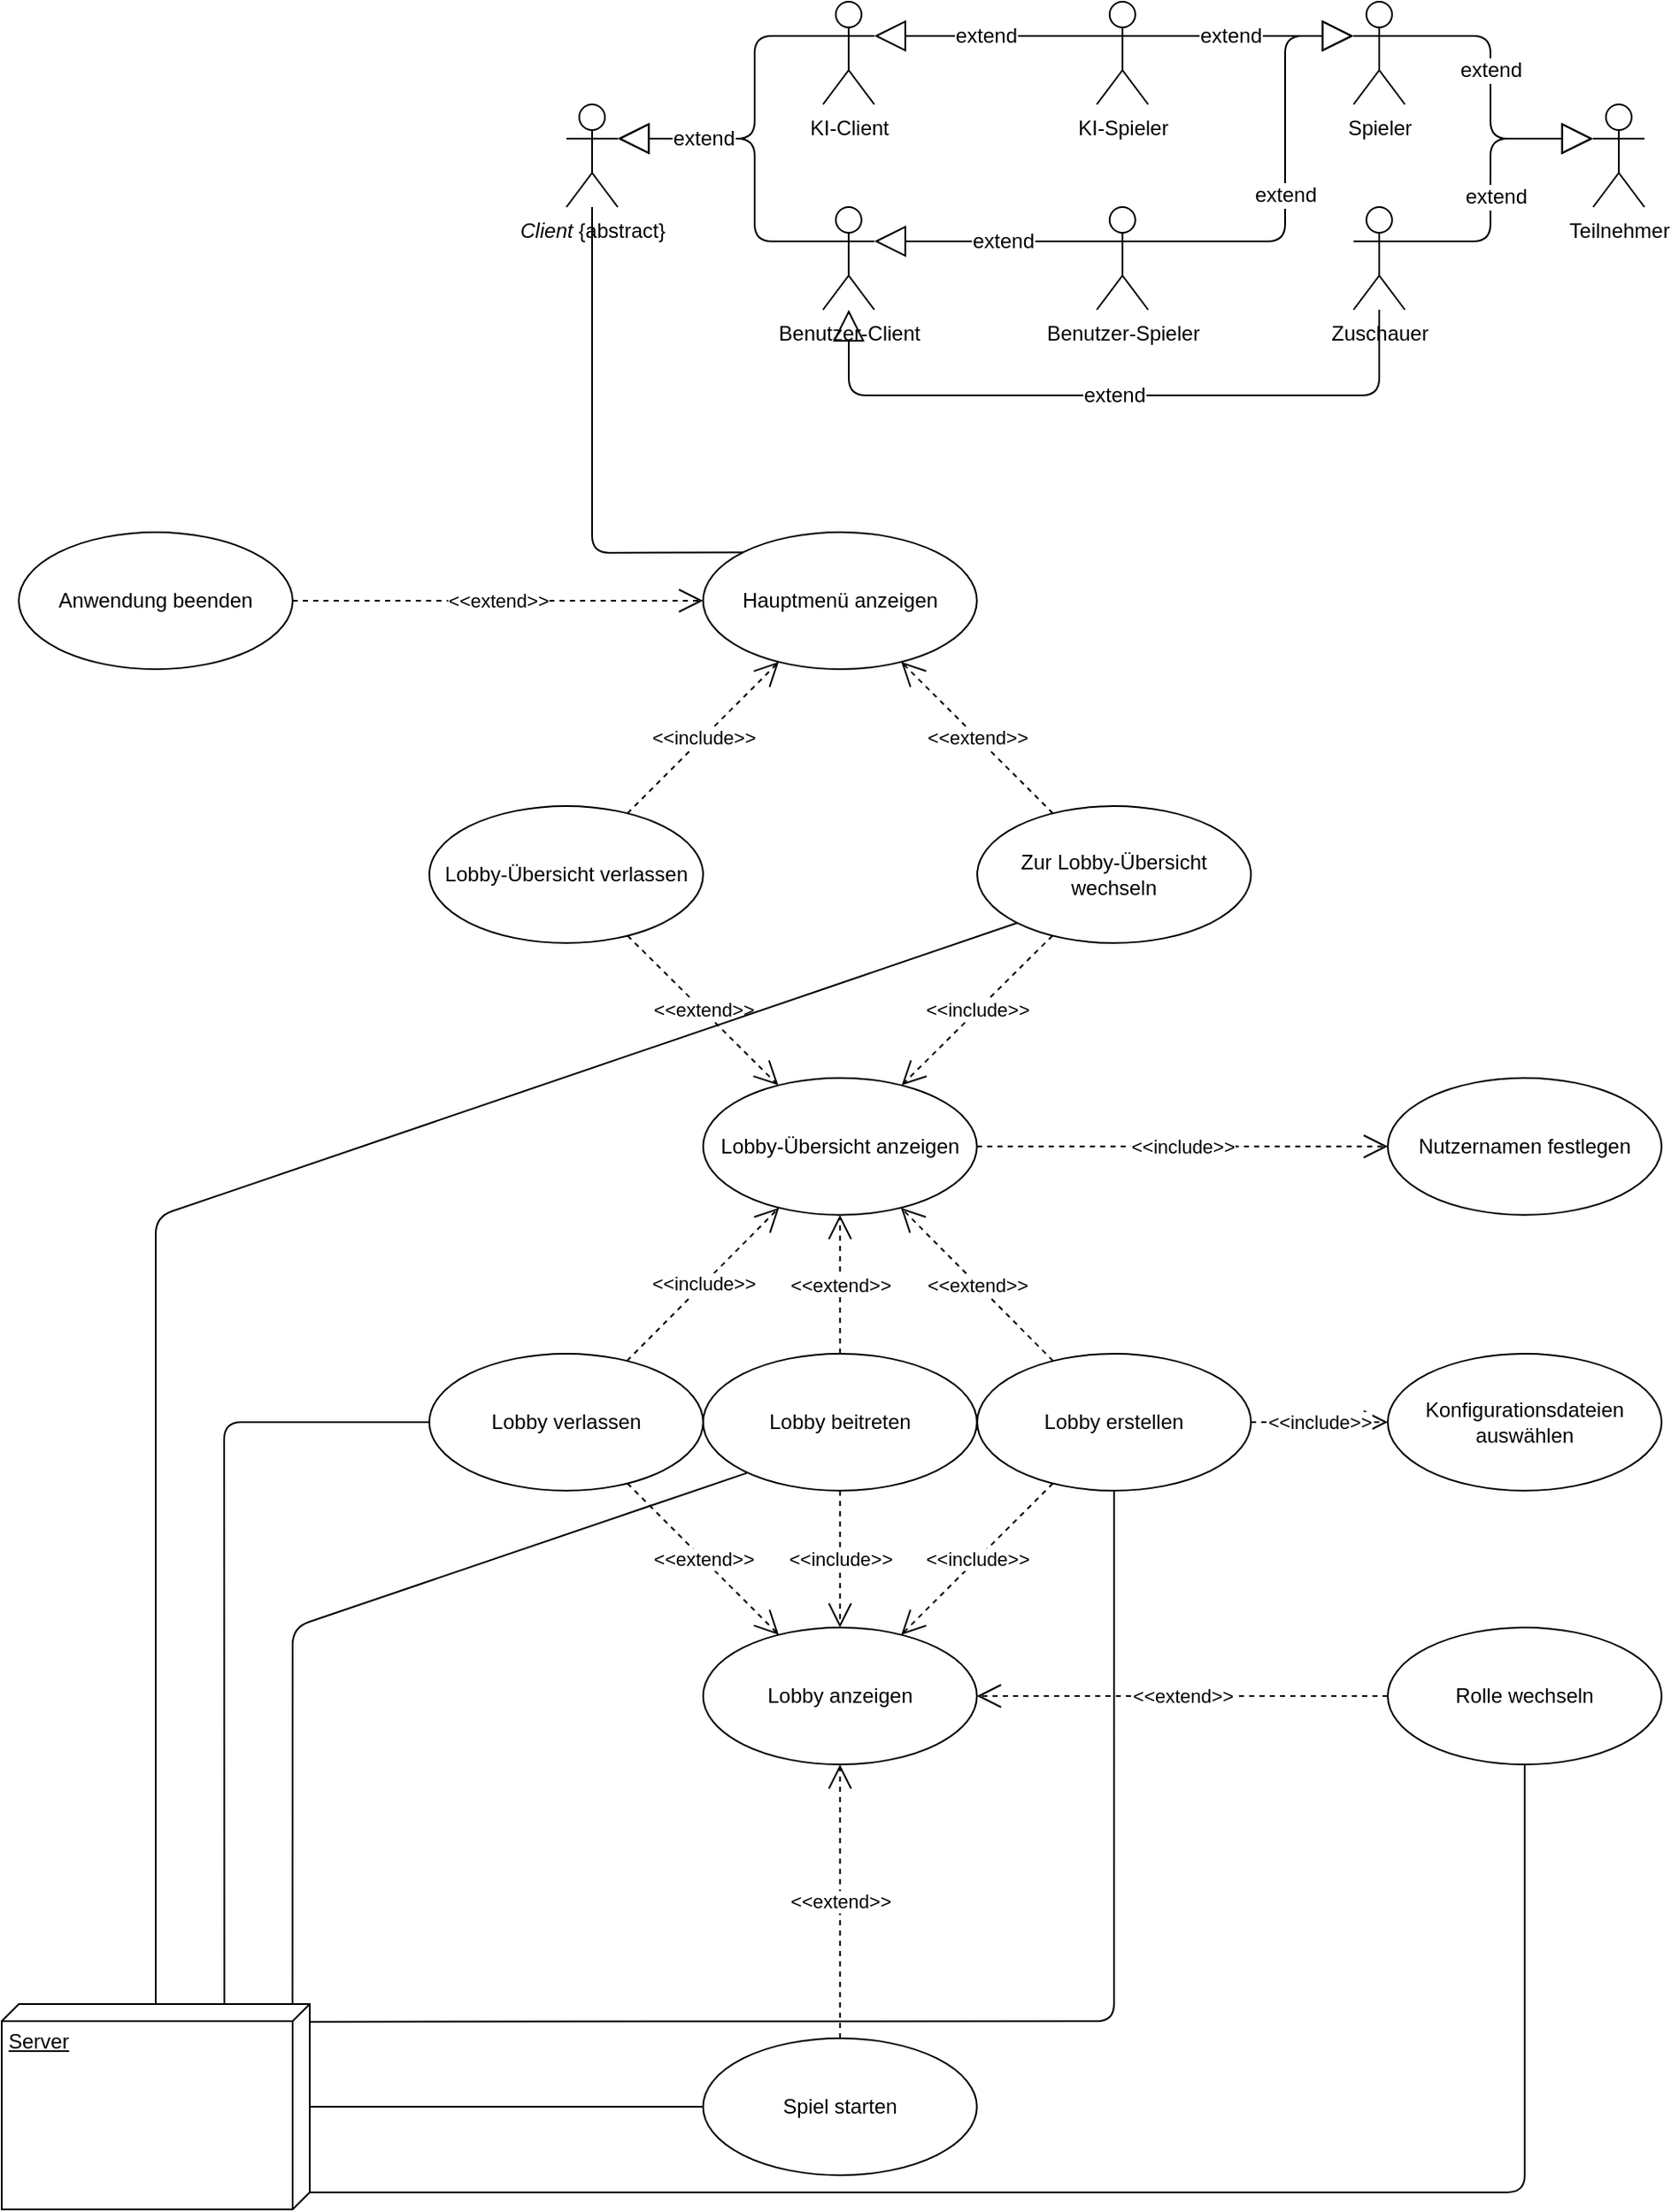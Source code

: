 <mxfile version="12.4.3" type="device" pages="1"><diagram id="fNcNz7ScYsNSBGG_HcG-" name="Page-1"><mxGraphModel dx="3373" dy="2147" grid="1" gridSize="10" guides="1" tooltips="1" connect="1" arrows="1" fold="1" page="1" pageScale="1" pageWidth="850" pageHeight="1100" math="0" shadow="0"><root><mxCell id="0"/><mxCell id="1" parent="0"/><mxCell id="KA-g2YrS0aApRsHf4mb1-10" value="" style="endArrow=block;endSize=16;endFill=0;html=1;edgeStyle=orthogonalEdgeStyle;" parent="1" source="KA-g2YrS0aApRsHf4mb1-8" target="KA-g2YrS0aApRsHf4mb1-3" edge="1"><mxGeometry width="160" relative="1" as="geometry"><mxPoint x="-510.06" y="-560" as="sourcePoint"/><mxPoint x="-725.06" y="-500" as="targetPoint"/><Array as="points"><mxPoint x="-510" y="-490"/><mxPoint x="-510" y="-490"/></Array></mxGeometry></mxCell><mxCell id="D1P619oEEQoJISSSELSz-12" value="extend" style="text;html=1;align=center;verticalAlign=middle;resizable=0;points=[];;labelBackgroundColor=#ffffff;" parent="KA-g2YrS0aApRsHf4mb1-10" vertex="1" connectable="0"><mxGeometry x="-0.155" y="3" relative="1" as="geometry"><mxPoint x="0.06" y="-3" as="offset"/></mxGeometry></mxCell><mxCell id="KA-g2YrS0aApRsHf4mb1-5" value="" style="endArrow=block;endSize=16;endFill=0;html=1;edgeStyle=orthogonalEdgeStyle;" parent="1" source="KA-g2YrS0aApRsHf4mb1-3" target="KA-g2YrS0aApRsHf4mb1-1" edge="1"><mxGeometry width="160" relative="1" as="geometry"><mxPoint x="-575.06" y="-460" as="sourcePoint"/><mxPoint x="-790.06" y="-400" as="targetPoint"/><Array as="points"><mxPoint x="-690" y="-490"/><mxPoint x="-690" y="-550"/></Array></mxGeometry></mxCell><mxCell id="SJYXj0TcuxG5FB5g0QER-52" value="Server" style="verticalAlign=top;align=left;spacingTop=8;spacingLeft=2;spacingRight=12;shape=cube;size=10;direction=south;fontStyle=4;html=1;" parent="1" vertex="1"><mxGeometry x="-1130" y="540" width="180" height="120" as="geometry"/></mxCell><mxCell id="wR9OLJGR2vvWVQkZzI70-1" value="Lobby erstellen" style="ellipse;whiteSpace=wrap;html=1;" parent="1" vertex="1"><mxGeometry x="-559.94" y="160" width="160" height="80" as="geometry"/></mxCell><mxCell id="wR9OLJGR2vvWVQkZzI70-2" value="Hauptmenü anzeigen" style="ellipse;whiteSpace=wrap;html=1;" parent="1" vertex="1"><mxGeometry x="-720.12" y="-320" width="160" height="80" as="geometry"/></mxCell><mxCell id="wR9OLJGR2vvWVQkZzI70-4" value="Lobby-Übersicht anzeigen" style="ellipse;whiteSpace=wrap;html=1;" parent="1" vertex="1"><mxGeometry x="-720.12" y="-1.12" width="160" height="80" as="geometry"/></mxCell><mxCell id="wR9OLJGR2vvWVQkZzI70-5" value="Lobby anzeigen" style="ellipse;whiteSpace=wrap;html=1;" parent="1" vertex="1"><mxGeometry x="-720.12" y="320" width="160" height="80" as="geometry"/></mxCell><mxCell id="wR9OLJGR2vvWVQkZzI70-6" value="Lobby beitreten" style="ellipse;whiteSpace=wrap;html=1;" parent="1" vertex="1"><mxGeometry x="-720.12" y="160" width="160" height="80" as="geometry"/></mxCell><mxCell id="wR9OLJGR2vvWVQkZzI70-7" value="&amp;lt;&amp;lt;include&amp;gt;&amp;gt;" style="endArrow=open;endSize=12;dashed=1;html=1;" parent="1" source="wR9OLJGR2vvWVQkZzI70-1" target="wR9OLJGR2vvWVQkZzI70-5" edge="1"><mxGeometry width="160" relative="1" as="geometry"><mxPoint x="-670" y="620" as="sourcePoint"/><mxPoint x="-510" y="620" as="targetPoint"/></mxGeometry></mxCell><mxCell id="wR9OLJGR2vvWVQkZzI70-8" value="&amp;lt;&amp;lt;include&amp;gt;&amp;gt;" style="endArrow=open;endSize=12;dashed=1;html=1;" parent="1" source="wR9OLJGR2vvWVQkZzI70-6" target="wR9OLJGR2vvWVQkZzI70-5" edge="1"><mxGeometry width="160" relative="1" as="geometry"><mxPoint x="-678.684" y="533.116" as="sourcePoint"/><mxPoint x="-601.335" y="511.867" as="targetPoint"/></mxGeometry></mxCell><mxCell id="wR9OLJGR2vvWVQkZzI70-9" value="Lobby verlassen" style="ellipse;whiteSpace=wrap;html=1;" parent="1" vertex="1"><mxGeometry x="-880.12" y="160" width="160" height="80" as="geometry"/></mxCell><mxCell id="wR9OLJGR2vvWVQkZzI70-11" value="&amp;lt;&amp;lt;extend&amp;gt;&amp;gt;" style="endArrow=open;endSize=12;dashed=1;html=1;" parent="1" source="wR9OLJGR2vvWVQkZzI70-9" target="wR9OLJGR2vvWVQkZzI70-5" edge="1"><mxGeometry width="160" relative="1" as="geometry"><mxPoint x="-520.004" y="814.996" as="sourcePoint"/><mxPoint x="-332.478" y="782.638" as="targetPoint"/></mxGeometry></mxCell><mxCell id="wR9OLJGR2vvWVQkZzI70-12" value="&amp;lt;&amp;lt;include&amp;gt;&amp;gt;" style="endArrow=open;endSize=12;dashed=1;html=1;" parent="1" source="wR9OLJGR2vvWVQkZzI70-9" target="wR9OLJGR2vvWVQkZzI70-4" edge="1"><mxGeometry width="160" relative="1" as="geometry"><mxPoint x="69.996" y="-107.644" as="sourcePoint"/><mxPoint x="257.522" y="-140.002" as="targetPoint"/></mxGeometry></mxCell><mxCell id="wR9OLJGR2vvWVQkZzI70-13" value="Lobby-Übersicht verlassen" style="ellipse;whiteSpace=wrap;html=1;" parent="1" vertex="1"><mxGeometry x="-880.12" y="-160" width="160" height="80" as="geometry"/></mxCell><mxCell id="wR9OLJGR2vvWVQkZzI70-14" value="&amp;lt;&amp;lt;include&amp;gt;&amp;gt;" style="endArrow=open;endSize=12;dashed=1;html=1;" parent="1" source="wR9OLJGR2vvWVQkZzI70-13" target="wR9OLJGR2vvWVQkZzI70-2" edge="1"><mxGeometry width="160" relative="1" as="geometry"><mxPoint x="-817.827" y="-48.186" as="sourcePoint"/><mxPoint x="-940.001" y="-139.998" as="targetPoint"/></mxGeometry></mxCell><mxCell id="wR9OLJGR2vvWVQkZzI70-15" value="&amp;lt;&amp;lt;extend&amp;gt;&amp;gt;" style="endArrow=open;endSize=12;dashed=1;html=1;" parent="1" source="wR9OLJGR2vvWVQkZzI70-13" target="wR9OLJGR2vvWVQkZzI70-4" edge="1"><mxGeometry width="160" relative="1" as="geometry"><mxPoint x="-820" y="110" as="sourcePoint"/><mxPoint x="-990" y="110" as="targetPoint"/></mxGeometry></mxCell><mxCell id="wR9OLJGR2vvWVQkZzI70-16" value="Anwendung beenden" style="ellipse;whiteSpace=wrap;html=1;" parent="1" vertex="1"><mxGeometry x="-1120" y="-320" width="160" height="80" as="geometry"/></mxCell><mxCell id="wR9OLJGR2vvWVQkZzI70-17" value="&amp;lt;&amp;lt;extend&amp;gt;&amp;gt;" style="endArrow=open;endSize=12;dashed=1;html=1;" parent="1" source="wR9OLJGR2vvWVQkZzI70-16" target="wR9OLJGR2vvWVQkZzI70-2" edge="1"><mxGeometry width="160" relative="1" as="geometry"><mxPoint x="-1279.999" y="-430.001" as="sourcePoint"/><mxPoint x="-1208.864" y="-307.25" as="targetPoint"/></mxGeometry></mxCell><mxCell id="wR9OLJGR2vvWVQkZzI70-18" value="Spiel starten" style="ellipse;whiteSpace=wrap;html=1;" parent="1" vertex="1"><mxGeometry x="-720.12" y="560" width="160" height="80" as="geometry"/></mxCell><mxCell id="wR9OLJGR2vvWVQkZzI70-19" value="&amp;lt;&amp;lt;extend&amp;gt;&amp;gt;" style="endArrow=open;endSize=12;dashed=1;html=1;" parent="1" source="wR9OLJGR2vvWVQkZzI70-18" target="wR9OLJGR2vvWVQkZzI70-5" edge="1"><mxGeometry width="160" relative="1" as="geometry"><mxPoint x="-240" y="735" as="sourcePoint"/><mxPoint x="-410" y="735" as="targetPoint"/></mxGeometry></mxCell><mxCell id="wR9OLJGR2vvWVQkZzI70-20" value="Rolle wechseln" style="ellipse;whiteSpace=wrap;html=1;" parent="1" vertex="1"><mxGeometry x="-320" y="320" width="160" height="80" as="geometry"/></mxCell><mxCell id="wR9OLJGR2vvWVQkZzI70-21" value="&amp;lt;&amp;lt;extend&amp;gt;&amp;gt;" style="endArrow=open;endSize=12;dashed=1;html=1;" parent="1" source="wR9OLJGR2vvWVQkZzI70-20" target="wR9OLJGR2vvWVQkZzI70-5" edge="1"><mxGeometry width="160" relative="1" as="geometry"><mxPoint x="-471.999" y="888.842" as="sourcePoint"/><mxPoint x="-535.999" y="814.997" as="targetPoint"/></mxGeometry></mxCell><mxCell id="wR9OLJGR2vvWVQkZzI70-22" value="Konfigurationsdateien auswählen" style="ellipse;whiteSpace=wrap;html=1;" parent="1" vertex="1"><mxGeometry x="-320" y="160" width="160" height="80" as="geometry"/></mxCell><mxCell id="wR9OLJGR2vvWVQkZzI70-23" value="&amp;lt;&amp;lt;include&amp;gt;&amp;gt;" style="endArrow=open;endSize=12;dashed=1;html=1;" parent="1" source="wR9OLJGR2vvWVQkZzI70-1" target="wR9OLJGR2vvWVQkZzI70-22" edge="1"><mxGeometry width="160" relative="1" as="geometry"><mxPoint x="-870" y="678.62" as="sourcePoint"/><mxPoint x="-646.198" y="574.998" as="targetPoint"/></mxGeometry></mxCell><mxCell id="wR9OLJGR2vvWVQkZzI70-24" value="Nutzernamen festlegen" style="ellipse;whiteSpace=wrap;html=1;" parent="1" vertex="1"><mxGeometry x="-320.0" y="-1.12" width="160" height="80" as="geometry"/></mxCell><mxCell id="wR9OLJGR2vvWVQkZzI70-25" value="&amp;lt;&amp;lt;include&amp;gt;&amp;gt;" style="endArrow=open;endSize=12;dashed=1;html=1;" parent="1" source="wR9OLJGR2vvWVQkZzI70-4" target="wR9OLJGR2vvWVQkZzI70-24" edge="1"><mxGeometry width="160" relative="1" as="geometry"><mxPoint x="-712" y="420" as="sourcePoint"/><mxPoint x="-712" y="230" as="targetPoint"/></mxGeometry></mxCell><mxCell id="wR9OLJGR2vvWVQkZzI70-26" value="Zur Lobby-Übersicht wechseln" style="ellipse;whiteSpace=wrap;html=1;" parent="1" vertex="1"><mxGeometry x="-559.94" y="-160" width="160" height="80" as="geometry"/></mxCell><mxCell id="wR9OLJGR2vvWVQkZzI70-27" value="&amp;lt;&amp;lt;extend&amp;gt;&amp;gt;" style="endArrow=open;endSize=12;dashed=1;html=1;" parent="1" source="wR9OLJGR2vvWVQkZzI70-26" target="wR9OLJGR2vvWVQkZzI70-2" edge="1"><mxGeometry width="160" relative="1" as="geometry"><mxPoint x="-1040" y="-65" as="sourcePoint"/><mxPoint x="-960" y="-160" as="targetPoint"/></mxGeometry></mxCell><mxCell id="wR9OLJGR2vvWVQkZzI70-28" value="&amp;lt;&amp;lt;include&amp;gt;&amp;gt;" style="endArrow=open;endSize=12;dashed=1;html=1;" parent="1" source="wR9OLJGR2vvWVQkZzI70-26" target="wR9OLJGR2vvWVQkZzI70-4" edge="1"><mxGeometry width="160" relative="1" as="geometry"><mxPoint x="-830" y="40" as="sourcePoint"/><mxPoint x="-950" y="40" as="targetPoint"/></mxGeometry></mxCell><mxCell id="wR9OLJGR2vvWVQkZzI70-29" value="&amp;lt;&amp;lt;extend&amp;gt;&amp;gt;" style="endArrow=open;endSize=12;dashed=1;html=1;" parent="1" source="wR9OLJGR2vvWVQkZzI70-1" target="wR9OLJGR2vvWVQkZzI70-4" edge="1"><mxGeometry width="160" relative="1" as="geometry"><mxPoint x="-454.786" y="-80.15" as="sourcePoint"/><mxPoint x="-385.22" y="-169.85" as="targetPoint"/></mxGeometry></mxCell><mxCell id="wR9OLJGR2vvWVQkZzI70-30" value="&amp;lt;&amp;lt;extend&amp;gt;&amp;gt;" style="endArrow=open;endSize=12;dashed=1;html=1;" parent="1" source="wR9OLJGR2vvWVQkZzI70-6" target="wR9OLJGR2vvWVQkZzI70-4" edge="1"><mxGeometry width="160" relative="1" as="geometry"><mxPoint x="70.004" y="-110.3" as="sourcePoint"/><mxPoint x="139.57" y="-200.0" as="targetPoint"/></mxGeometry></mxCell><mxCell id="KA-g2YrS0aApRsHf4mb1-1" value="&lt;i&gt;Client&lt;/i&gt; {abstract}" style="shape=umlActor;verticalLabelPosition=bottom;labelBackgroundColor=#ffffff;verticalAlign=top;html=1;outlineConnect=0;" parent="1" vertex="1"><mxGeometry x="-800" y="-570" width="30" height="60" as="geometry"/></mxCell><mxCell id="KA-g2YrS0aApRsHf4mb1-2" value="KI-Client" style="shape=umlActor;verticalLabelPosition=bottom;labelBackgroundColor=#ffffff;verticalAlign=top;html=1;outlineConnect=0;" parent="1" vertex="1"><mxGeometry x="-650.06" y="-630" width="30" height="60" as="geometry"/></mxCell><mxCell id="KA-g2YrS0aApRsHf4mb1-3" value="Benutzer-Client" style="shape=umlActor;verticalLabelPosition=bottom;labelBackgroundColor=#ffffff;verticalAlign=top;html=1;outlineConnect=0;" parent="1" vertex="1"><mxGeometry x="-650.06" y="-510" width="30" height="60" as="geometry"/></mxCell><mxCell id="KA-g2YrS0aApRsHf4mb1-4" value="&lt;font style=&quot;font-size: 12px&quot;&gt;extend&lt;/font&gt;" style="endArrow=block;endSize=16;endFill=0;html=1;edgeStyle=orthogonalEdgeStyle;" parent="1" source="KA-g2YrS0aApRsHf4mb1-2" target="KA-g2YrS0aApRsHf4mb1-1" edge="1"><mxGeometry x="0.445" width="160" relative="1" as="geometry"><mxPoint x="-620.06" y="-410" as="sourcePoint"/><mxPoint x="-620.06" y="-730" as="targetPoint"/><Array as="points"><mxPoint x="-690" y="-610"/><mxPoint x="-690" y="-550"/></Array><mxPoint as="offset"/></mxGeometry></mxCell><mxCell id="KA-g2YrS0aApRsHf4mb1-6" value="KI-Spieler" style="shape=umlActor;verticalLabelPosition=bottom;labelBackgroundColor=#ffffff;verticalAlign=top;html=1;outlineConnect=0;" parent="1" vertex="1"><mxGeometry x="-490.06" y="-630" width="30" height="60" as="geometry"/></mxCell><mxCell id="KA-g2YrS0aApRsHf4mb1-7" value="Teilnehmer" style="shape=umlActor;verticalLabelPosition=bottom;labelBackgroundColor=#ffffff;verticalAlign=top;html=1;outlineConnect=0;" parent="1" vertex="1"><mxGeometry x="-200.0" y="-570" width="30" height="60" as="geometry"/></mxCell><mxCell id="KA-g2YrS0aApRsHf4mb1-8" value="Benutzer-Spieler" style="shape=umlActor;verticalLabelPosition=bottom;labelBackgroundColor=#ffffff;verticalAlign=top;html=1;outlineConnect=0;" parent="1" vertex="1"><mxGeometry x="-490.06" y="-510" width="30" height="60" as="geometry"/></mxCell><mxCell id="KA-g2YrS0aApRsHf4mb1-9" value="Zuschauer" style="shape=umlActor;verticalLabelPosition=bottom;labelBackgroundColor=#ffffff;verticalAlign=top;html=1;outlineConnect=0;" parent="1" vertex="1"><mxGeometry x="-340.0" y="-510" width="30" height="60" as="geometry"/></mxCell><mxCell id="KA-g2YrS0aApRsHf4mb1-11" value="&lt;font style=&quot;font-size: 12px&quot;&gt;extend&lt;/font&gt;" style="endArrow=block;endSize=16;endFill=0;html=1;edgeStyle=orthogonalEdgeStyle;" parent="1" source="KA-g2YrS0aApRsHf4mb1-9" target="KA-g2YrS0aApRsHf4mb1-3" edge="1"><mxGeometry width="160" relative="1" as="geometry"><mxPoint x="-500.06" y="-550" as="sourcePoint"/><mxPoint x="-715.06" y="-490" as="targetPoint"/><Array as="points"><mxPoint x="-325.0" y="-400"/><mxPoint x="-635" y="-400"/></Array></mxGeometry></mxCell><mxCell id="KA-g2YrS0aApRsHf4mb1-12" value="&lt;font style=&quot;font-size: 12px&quot;&gt;extend&lt;/font&gt;" style="endArrow=block;endSize=16;endFill=0;html=1;edgeStyle=orthogonalEdgeStyle;" parent="1" source="KA-g2YrS0aApRsHf4mb1-6" target="KA-g2YrS0aApRsHf4mb1-2" edge="1"><mxGeometry width="160" relative="1" as="geometry"><mxPoint x="-490.06" y="-540" as="sourcePoint"/><mxPoint x="-705.06" y="-480" as="targetPoint"/><Array as="points"><mxPoint x="-530" y="-610"/><mxPoint x="-530" y="-610"/></Array></mxGeometry></mxCell><mxCell id="KA-g2YrS0aApRsHf4mb1-13" value="" style="endArrow=block;endSize=16;endFill=0;html=1;edgeStyle=orthogonalEdgeStyle;" parent="1" source="KA-g2YrS0aApRsHf4mb1-8" target="D1P619oEEQoJISSSELSz-1" edge="1"><mxGeometry width="160" relative="1" as="geometry"><mxPoint x="-80.06" y="-340" as="sourcePoint"/><mxPoint x="-250.06" y="-350" as="targetPoint"/><Array as="points"><mxPoint x="-380.0" y="-490"/><mxPoint x="-380.0" y="-610"/></Array></mxGeometry></mxCell><mxCell id="D1P619oEEQoJISSSELSz-6" value="extend" style="text;html=1;align=center;verticalAlign=middle;resizable=0;points=[];;labelBackgroundColor=#ffffff;" parent="KA-g2YrS0aApRsHf4mb1-13" vertex="1" connectable="0"><mxGeometry x="-0.11" relative="1" as="geometry"><mxPoint as="offset"/></mxGeometry></mxCell><mxCell id="KA-g2YrS0aApRsHf4mb1-14" value="" style="endArrow=block;endSize=16;endFill=0;html=1;edgeStyle=orthogonalEdgeStyle;" parent="1" source="KA-g2YrS0aApRsHf4mb1-9" target="KA-g2YrS0aApRsHf4mb1-7" edge="1"><mxGeometry width="160" relative="1" as="geometry"><mxPoint x="-80.06" y="-670" as="sourcePoint"/><mxPoint x="-250.06" y="-430" as="targetPoint"/><Array as="points"><mxPoint x="-260.0" y="-490"/><mxPoint x="-260.0" y="-550"/></Array></mxGeometry></mxCell><mxCell id="D1P619oEEQoJISSSELSz-7" value="extend" style="text;html=1;align=center;verticalAlign=middle;resizable=0;points=[];;labelBackgroundColor=#ffffff;" parent="KA-g2YrS0aApRsHf4mb1-14" vertex="1" connectable="0"><mxGeometry x="0.092" y="-3" relative="1" as="geometry"><mxPoint y="17" as="offset"/></mxGeometry></mxCell><mxCell id="KA-g2YrS0aApRsHf4mb1-15" value="&lt;font style=&quot;font-size: 12px&quot;&gt;extend&lt;/font&gt;" style="endArrow=block;endSize=16;endFill=0;html=1;edgeStyle=orthogonalEdgeStyle;" parent="1" source="KA-g2YrS0aApRsHf4mb1-6" target="D1P619oEEQoJISSSELSz-1" edge="1"><mxGeometry x="-0.2" width="160" relative="1" as="geometry"><mxPoint x="149.94" y="-410" as="sourcePoint"/><mxPoint x="-315.06" y="-630" as="targetPoint"/><Array as="points"><mxPoint x="-450.0" y="-610"/><mxPoint x="-450.0" y="-610"/></Array><mxPoint as="offset"/></mxGeometry></mxCell><mxCell id="D1P619oEEQoJISSSELSz-5" style="edgeStyle=orthogonalEdgeStyle;rounded=1;orthogonalLoop=1;jettySize=auto;html=1;endArrow=block;endFill=0;endSize=16;" parent="1" source="D1P619oEEQoJISSSELSz-1" target="KA-g2YrS0aApRsHf4mb1-7" edge="1"><mxGeometry relative="1" as="geometry"><mxPoint x="-210.0" y="-630" as="sourcePoint"/><mxPoint x="-260.0" y="-670" as="targetPoint"/><Array as="points"><mxPoint x="-260.0" y="-610"/><mxPoint x="-260.0" y="-550"/></Array></mxGeometry></mxCell><mxCell id="D1P619oEEQoJISSSELSz-8" value="extend" style="text;html=1;align=center;verticalAlign=middle;resizable=0;points=[];;labelBackgroundColor=#ffffff;" parent="D1P619oEEQoJISSSELSz-5" vertex="1" connectable="0"><mxGeometry x="-0.391" y="-8" relative="1" as="geometry"><mxPoint x="8" y="18" as="offset"/></mxGeometry></mxCell><mxCell id="D1P619oEEQoJISSSELSz-1" value="Spieler" style="shape=umlActor;verticalLabelPosition=bottom;labelBackgroundColor=#ffffff;verticalAlign=top;html=1;outlineConnect=0;" parent="1" vertex="1"><mxGeometry x="-340.0" y="-630" width="30" height="60" as="geometry"/></mxCell><mxCell id="h4E_hmJslGG6XtgoR09G-1" value="" style="endArrow=none;html=1;exitX=0;exitY=0;exitDx=0;exitDy=0;" parent="1" source="wR9OLJGR2vvWVQkZzI70-2" target="KA-g2YrS0aApRsHf4mb1-1" edge="1"><mxGeometry width="50" height="50" relative="1" as="geometry"><mxPoint x="-900.06" y="-420" as="sourcePoint"/><mxPoint x="-850.06" y="-470" as="targetPoint"/><Array as="points"><mxPoint x="-785" y="-308"/></Array></mxGeometry></mxCell><mxCell id="h4E_hmJslGG6XtgoR09G-3" value="" style="endArrow=none;html=1;exitX=0;exitY=1;exitDx=0;exitDy=0;" parent="1" source="wR9OLJGR2vvWVQkZzI70-26" edge="1"><mxGeometry width="50" height="50" relative="1" as="geometry"><mxPoint x="-1020" y="240" as="sourcePoint"/><mxPoint x="-1040" y="540" as="targetPoint"/><Array as="points"><mxPoint x="-1040" y="80"/></Array></mxGeometry></mxCell><mxCell id="h4E_hmJslGG6XtgoR09G-4" value="" style="endArrow=none;html=1;entryX=0;entryY=0.056;entryDx=0;entryDy=0;entryPerimeter=0;exitX=0.16;exitY=0.871;exitDx=0;exitDy=0;exitPerimeter=0;" parent="1" source="wR9OLJGR2vvWVQkZzI70-6" target="SJYXj0TcuxG5FB5g0QER-52" edge="1"><mxGeometry width="50" height="50" relative="1" as="geometry"><mxPoint x="-694" y="240" as="sourcePoint"/><mxPoint x="-970" y="490" as="targetPoint"/><Array as="points"><mxPoint x="-960" y="320"/></Array></mxGeometry></mxCell><mxCell id="h4E_hmJslGG6XtgoR09G-5" value="" style="endArrow=none;html=1;" parent="1" source="wR9OLJGR2vvWVQkZzI70-18" target="SJYXj0TcuxG5FB5g0QER-52" edge="1"><mxGeometry width="50" height="50" relative="1" as="geometry"><mxPoint x="-870" y="380" as="sourcePoint"/><mxPoint x="-1070" y="660" as="targetPoint"/></mxGeometry></mxCell><mxCell id="h4E_hmJslGG6XtgoR09G-6" value="" style="endArrow=none;html=1;exitX=0;exitY=0;exitDx=110.0;exitDy=0;exitPerimeter=0;" parent="1" source="SJYXj0TcuxG5FB5g0QER-52" target="wR9OLJGR2vvWVQkZzI70-20" edge="1"><mxGeometry width="50" height="50" relative="1" as="geometry"><mxPoint x="-1120" y="710" as="sourcePoint"/><mxPoint x="-1070" y="660" as="targetPoint"/><Array as="points"><mxPoint x="-240" y="650"/></Array></mxGeometry></mxCell><mxCell id="h4E_hmJslGG6XtgoR09G-7" value="" style="endArrow=none;html=1;exitX=0.086;exitY=0.002;exitDx=0;exitDy=0;exitPerimeter=0;" parent="1" source="SJYXj0TcuxG5FB5g0QER-52" target="wR9OLJGR2vvWVQkZzI70-1" edge="1"><mxGeometry width="50" height="50" relative="1" as="geometry"><mxPoint x="-920" y="520" as="sourcePoint"/><mxPoint x="-1070" y="660" as="targetPoint"/><Array as="points"><mxPoint x="-480" y="550"/></Array></mxGeometry></mxCell><mxCell id="h4E_hmJslGG6XtgoR09G-8" value="" style="endArrow=none;html=1;entryX=-0.004;entryY=0.277;entryDx=0;entryDy=0;entryPerimeter=0;" parent="1" source="wR9OLJGR2vvWVQkZzI70-9" target="SJYXj0TcuxG5FB5g0QER-52" edge="1"><mxGeometry width="50" height="50" relative="1" as="geometry"><mxPoint x="-1120" y="710" as="sourcePoint"/><mxPoint x="-1070" y="660" as="targetPoint"/><Array as="points"><mxPoint x="-1000" y="200"/></Array></mxGeometry></mxCell></root></mxGraphModel></diagram></mxfile>